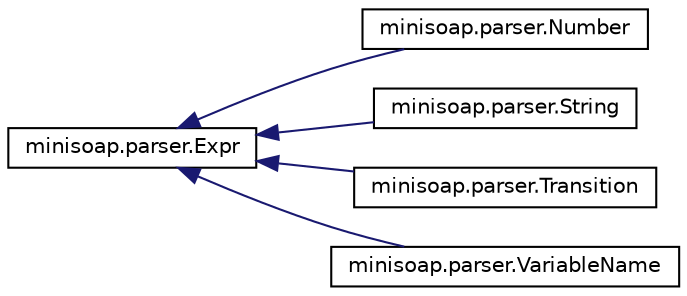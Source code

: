 digraph "Graphical Class Hierarchy"
{
  edge [fontname="Helvetica",fontsize="10",labelfontname="Helvetica",labelfontsize="10"];
  node [fontname="Helvetica",fontsize="10",shape=record];
  rankdir="LR";
  Node0 [label="minisoap.parser.Expr",height=0.2,width=0.4,color="black", fillcolor="white", style="filled",URL="$classminisoap_1_1parser_1_1Expr.html"];
  Node0 -> Node1 [dir="back",color="midnightblue",fontsize="10",style="solid",fontname="Helvetica"];
  Node1 [label="minisoap.parser.Number",height=0.2,width=0.4,color="black", fillcolor="white", style="filled",URL="$classminisoap_1_1parser_1_1Number.html"];
  Node0 -> Node2 [dir="back",color="midnightblue",fontsize="10",style="solid",fontname="Helvetica"];
  Node2 [label="minisoap.parser.String",height=0.2,width=0.4,color="black", fillcolor="white", style="filled",URL="$classminisoap_1_1parser_1_1String.html"];
  Node0 -> Node3 [dir="back",color="midnightblue",fontsize="10",style="solid",fontname="Helvetica"];
  Node3 [label="minisoap.parser.Transition",height=0.2,width=0.4,color="black", fillcolor="white", style="filled",URL="$classminisoap_1_1parser_1_1Transition.html"];
  Node0 -> Node4 [dir="back",color="midnightblue",fontsize="10",style="solid",fontname="Helvetica"];
  Node4 [label="minisoap.parser.VariableName",height=0.2,width=0.4,color="black", fillcolor="white", style="filled",URL="$classminisoap_1_1parser_1_1VariableName.html"];
}
